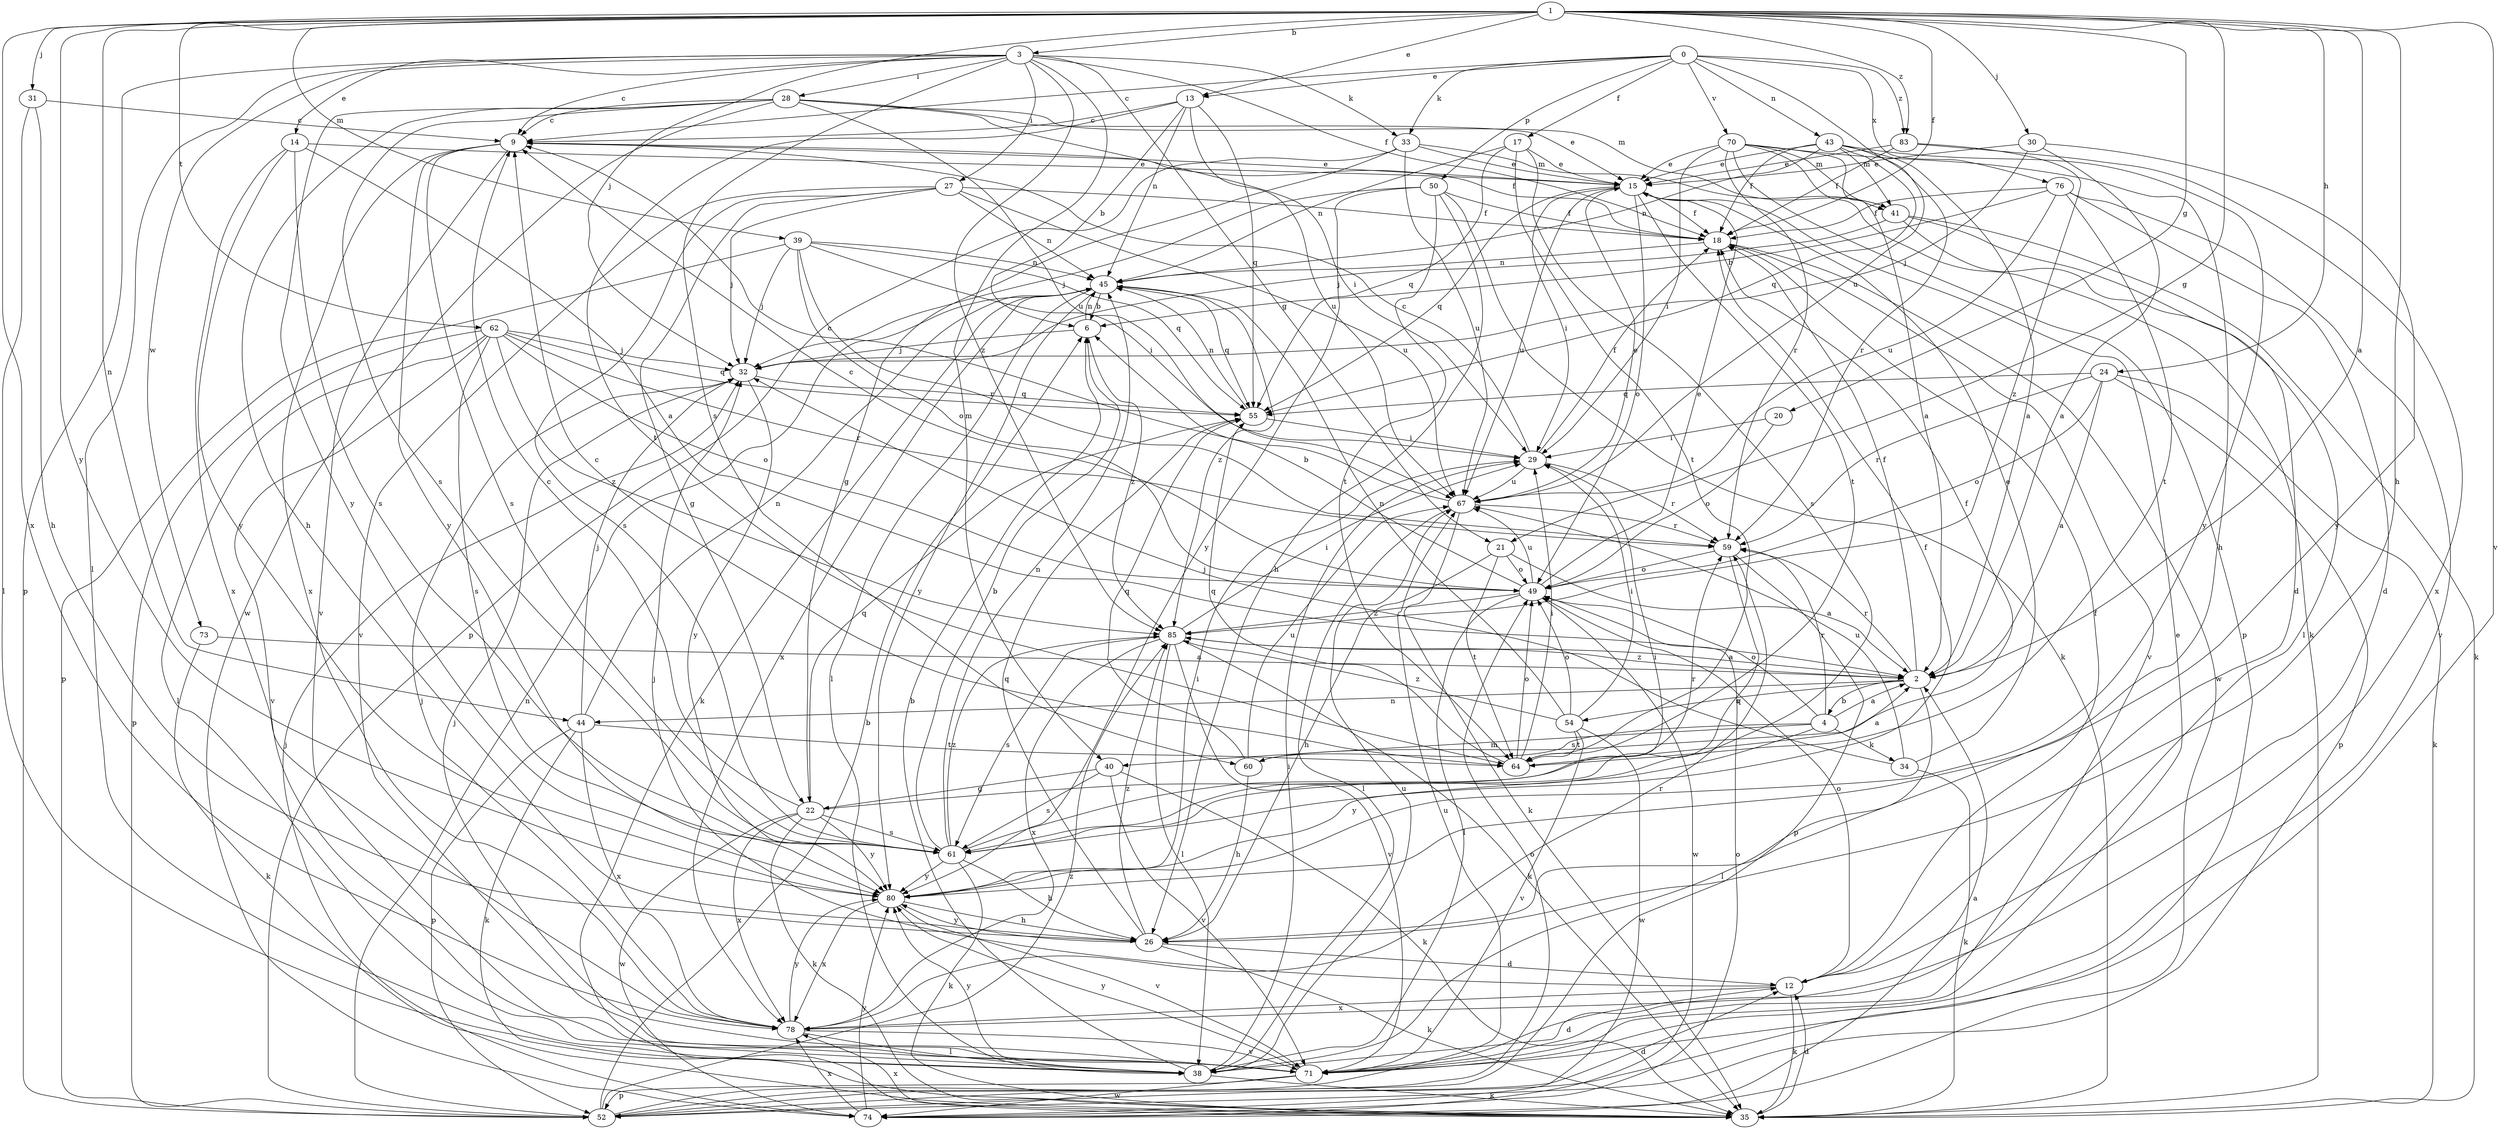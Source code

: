 strict digraph  {
0;
1;
2;
3;
4;
6;
9;
12;
13;
14;
15;
17;
18;
20;
21;
22;
24;
26;
27;
28;
29;
30;
31;
32;
33;
34;
35;
38;
39;
40;
41;
43;
44;
45;
49;
50;
52;
54;
55;
59;
60;
61;
62;
64;
67;
70;
71;
73;
74;
76;
78;
80;
83;
85;
0 -> 9  [label=c];
0 -> 13  [label=e];
0 -> 17  [label=f];
0 -> 33  [label=k];
0 -> 43  [label=n];
0 -> 50  [label=p];
0 -> 67  [label=u];
0 -> 70  [label=v];
0 -> 76  [label=x];
0 -> 83  [label=z];
1 -> 2  [label=a];
1 -> 3  [label=b];
1 -> 13  [label=e];
1 -> 18  [label=f];
1 -> 20  [label=g];
1 -> 21  [label=g];
1 -> 24  [label=h];
1 -> 26  [label=h];
1 -> 30  [label=j];
1 -> 31  [label=j];
1 -> 32  [label=j];
1 -> 39  [label=m];
1 -> 44  [label=n];
1 -> 62  [label=t];
1 -> 71  [label=v];
1 -> 78  [label=x];
1 -> 80  [label=y];
1 -> 83  [label=z];
2 -> 4  [label=b];
2 -> 18  [label=f];
2 -> 38  [label=l];
2 -> 44  [label=n];
2 -> 54  [label=q];
2 -> 59  [label=r];
2 -> 85  [label=z];
3 -> 9  [label=c];
3 -> 14  [label=e];
3 -> 18  [label=f];
3 -> 21  [label=g];
3 -> 27  [label=i];
3 -> 28  [label=i];
3 -> 33  [label=k];
3 -> 38  [label=l];
3 -> 40  [label=m];
3 -> 52  [label=p];
3 -> 60  [label=s];
3 -> 73  [label=w];
3 -> 85  [label=z];
4 -> 2  [label=a];
4 -> 34  [label=k];
4 -> 40  [label=m];
4 -> 49  [label=o];
4 -> 59  [label=r];
4 -> 60  [label=s];
4 -> 80  [label=y];
6 -> 32  [label=j];
6 -> 45  [label=n];
6 -> 85  [label=z];
9 -> 15  [label=e];
9 -> 18  [label=f];
9 -> 61  [label=s];
9 -> 71  [label=v];
9 -> 78  [label=x];
9 -> 80  [label=y];
12 -> 18  [label=f];
12 -> 32  [label=j];
12 -> 35  [label=k];
12 -> 49  [label=o];
12 -> 78  [label=x];
13 -> 6  [label=b];
13 -> 9  [label=c];
13 -> 45  [label=n];
13 -> 55  [label=q];
13 -> 64  [label=t];
13 -> 67  [label=u];
14 -> 2  [label=a];
14 -> 15  [label=e];
14 -> 61  [label=s];
14 -> 78  [label=x];
14 -> 80  [label=y];
15 -> 18  [label=f];
15 -> 29  [label=i];
15 -> 49  [label=o];
15 -> 55  [label=q];
15 -> 64  [label=t];
15 -> 67  [label=u];
17 -> 15  [label=e];
17 -> 45  [label=n];
17 -> 55  [label=q];
17 -> 61  [label=s];
17 -> 64  [label=t];
18 -> 45  [label=n];
18 -> 71  [label=v];
18 -> 74  [label=w];
20 -> 29  [label=i];
20 -> 49  [label=o];
21 -> 2  [label=a];
21 -> 26  [label=h];
21 -> 49  [label=o];
21 -> 64  [label=t];
22 -> 9  [label=c];
22 -> 35  [label=k];
22 -> 55  [label=q];
22 -> 59  [label=r];
22 -> 61  [label=s];
22 -> 74  [label=w];
22 -> 78  [label=x];
22 -> 80  [label=y];
24 -> 2  [label=a];
24 -> 35  [label=k];
24 -> 49  [label=o];
24 -> 52  [label=p];
24 -> 55  [label=q];
24 -> 59  [label=r];
26 -> 12  [label=d];
26 -> 35  [label=k];
26 -> 55  [label=q];
26 -> 80  [label=y];
26 -> 85  [label=z];
27 -> 18  [label=f];
27 -> 22  [label=g];
27 -> 32  [label=j];
27 -> 45  [label=n];
27 -> 61  [label=s];
27 -> 67  [label=u];
27 -> 71  [label=v];
28 -> 9  [label=c];
28 -> 15  [label=e];
28 -> 26  [label=h];
28 -> 29  [label=i];
28 -> 41  [label=m];
28 -> 61  [label=s];
28 -> 67  [label=u];
28 -> 74  [label=w];
28 -> 80  [label=y];
29 -> 9  [label=c];
29 -> 18  [label=f];
29 -> 59  [label=r];
29 -> 67  [label=u];
30 -> 2  [label=a];
30 -> 15  [label=e];
30 -> 32  [label=j];
30 -> 80  [label=y];
31 -> 9  [label=c];
31 -> 26  [label=h];
31 -> 38  [label=l];
32 -> 55  [label=q];
32 -> 80  [label=y];
33 -> 15  [label=e];
33 -> 22  [label=g];
33 -> 41  [label=m];
33 -> 52  [label=p];
33 -> 67  [label=u];
34 -> 15  [label=e];
34 -> 32  [label=j];
34 -> 35  [label=k];
34 -> 67  [label=u];
35 -> 12  [label=d];
35 -> 78  [label=x];
38 -> 6  [label=b];
38 -> 29  [label=i];
38 -> 35  [label=k];
38 -> 67  [label=u];
38 -> 80  [label=y];
39 -> 29  [label=i];
39 -> 32  [label=j];
39 -> 45  [label=n];
39 -> 49  [label=o];
39 -> 52  [label=p];
39 -> 55  [label=q];
39 -> 59  [label=r];
40 -> 22  [label=g];
40 -> 35  [label=k];
40 -> 61  [label=s];
40 -> 71  [label=v];
41 -> 12  [label=d];
41 -> 32  [label=j];
41 -> 35  [label=k];
41 -> 38  [label=l];
43 -> 2  [label=a];
43 -> 15  [label=e];
43 -> 18  [label=f];
43 -> 41  [label=m];
43 -> 45  [label=n];
43 -> 55  [label=q];
43 -> 59  [label=r];
43 -> 80  [label=y];
44 -> 32  [label=j];
44 -> 35  [label=k];
44 -> 45  [label=n];
44 -> 52  [label=p];
44 -> 64  [label=t];
44 -> 78  [label=x];
45 -> 6  [label=b];
45 -> 35  [label=k];
45 -> 38  [label=l];
45 -> 55  [label=q];
45 -> 78  [label=x];
45 -> 80  [label=y];
45 -> 85  [label=z];
49 -> 6  [label=b];
49 -> 9  [label=c];
49 -> 15  [label=e];
49 -> 38  [label=l];
49 -> 67  [label=u];
49 -> 74  [label=w];
49 -> 85  [label=z];
50 -> 18  [label=f];
50 -> 26  [label=h];
50 -> 32  [label=j];
50 -> 35  [label=k];
50 -> 64  [label=t];
50 -> 80  [label=y];
52 -> 6  [label=b];
52 -> 12  [label=d];
52 -> 45  [label=n];
52 -> 49  [label=o];
52 -> 67  [label=u];
52 -> 85  [label=z];
54 -> 29  [label=i];
54 -> 45  [label=n];
54 -> 49  [label=o];
54 -> 64  [label=t];
54 -> 71  [label=v];
54 -> 74  [label=w];
54 -> 85  [label=z];
55 -> 29  [label=i];
55 -> 45  [label=n];
59 -> 49  [label=o];
59 -> 52  [label=p];
59 -> 61  [label=s];
60 -> 18  [label=f];
60 -> 26  [label=h];
60 -> 55  [label=q];
60 -> 67  [label=u];
61 -> 6  [label=b];
61 -> 18  [label=f];
61 -> 26  [label=h];
61 -> 29  [label=i];
61 -> 35  [label=k];
61 -> 45  [label=n];
61 -> 80  [label=y];
61 -> 85  [label=z];
62 -> 32  [label=j];
62 -> 38  [label=l];
62 -> 49  [label=o];
62 -> 52  [label=p];
62 -> 55  [label=q];
62 -> 59  [label=r];
62 -> 61  [label=s];
62 -> 71  [label=v];
62 -> 85  [label=z];
64 -> 2  [label=a];
64 -> 9  [label=c];
64 -> 29  [label=i];
64 -> 49  [label=o];
64 -> 55  [label=q];
67 -> 9  [label=c];
67 -> 15  [label=e];
67 -> 35  [label=k];
67 -> 38  [label=l];
67 -> 59  [label=r];
70 -> 2  [label=a];
70 -> 15  [label=e];
70 -> 26  [label=h];
70 -> 29  [label=i];
70 -> 35  [label=k];
70 -> 41  [label=m];
70 -> 52  [label=p];
70 -> 59  [label=r];
71 -> 12  [label=d];
71 -> 15  [label=e];
71 -> 32  [label=j];
71 -> 52  [label=p];
71 -> 74  [label=w];
71 -> 80  [label=y];
73 -> 2  [label=a];
73 -> 35  [label=k];
74 -> 2  [label=a];
74 -> 32  [label=j];
74 -> 49  [label=o];
74 -> 78  [label=x];
74 -> 80  [label=y];
76 -> 6  [label=b];
76 -> 12  [label=d];
76 -> 18  [label=f];
76 -> 64  [label=t];
76 -> 67  [label=u];
76 -> 71  [label=v];
78 -> 32  [label=j];
78 -> 38  [label=l];
78 -> 59  [label=r];
78 -> 71  [label=v];
78 -> 80  [label=y];
80 -> 26  [label=h];
80 -> 29  [label=i];
80 -> 71  [label=v];
80 -> 78  [label=x];
83 -> 15  [label=e];
83 -> 18  [label=f];
83 -> 78  [label=x];
83 -> 85  [label=z];
85 -> 2  [label=a];
85 -> 29  [label=i];
85 -> 35  [label=k];
85 -> 38  [label=l];
85 -> 61  [label=s];
85 -> 71  [label=v];
85 -> 78  [label=x];
}
